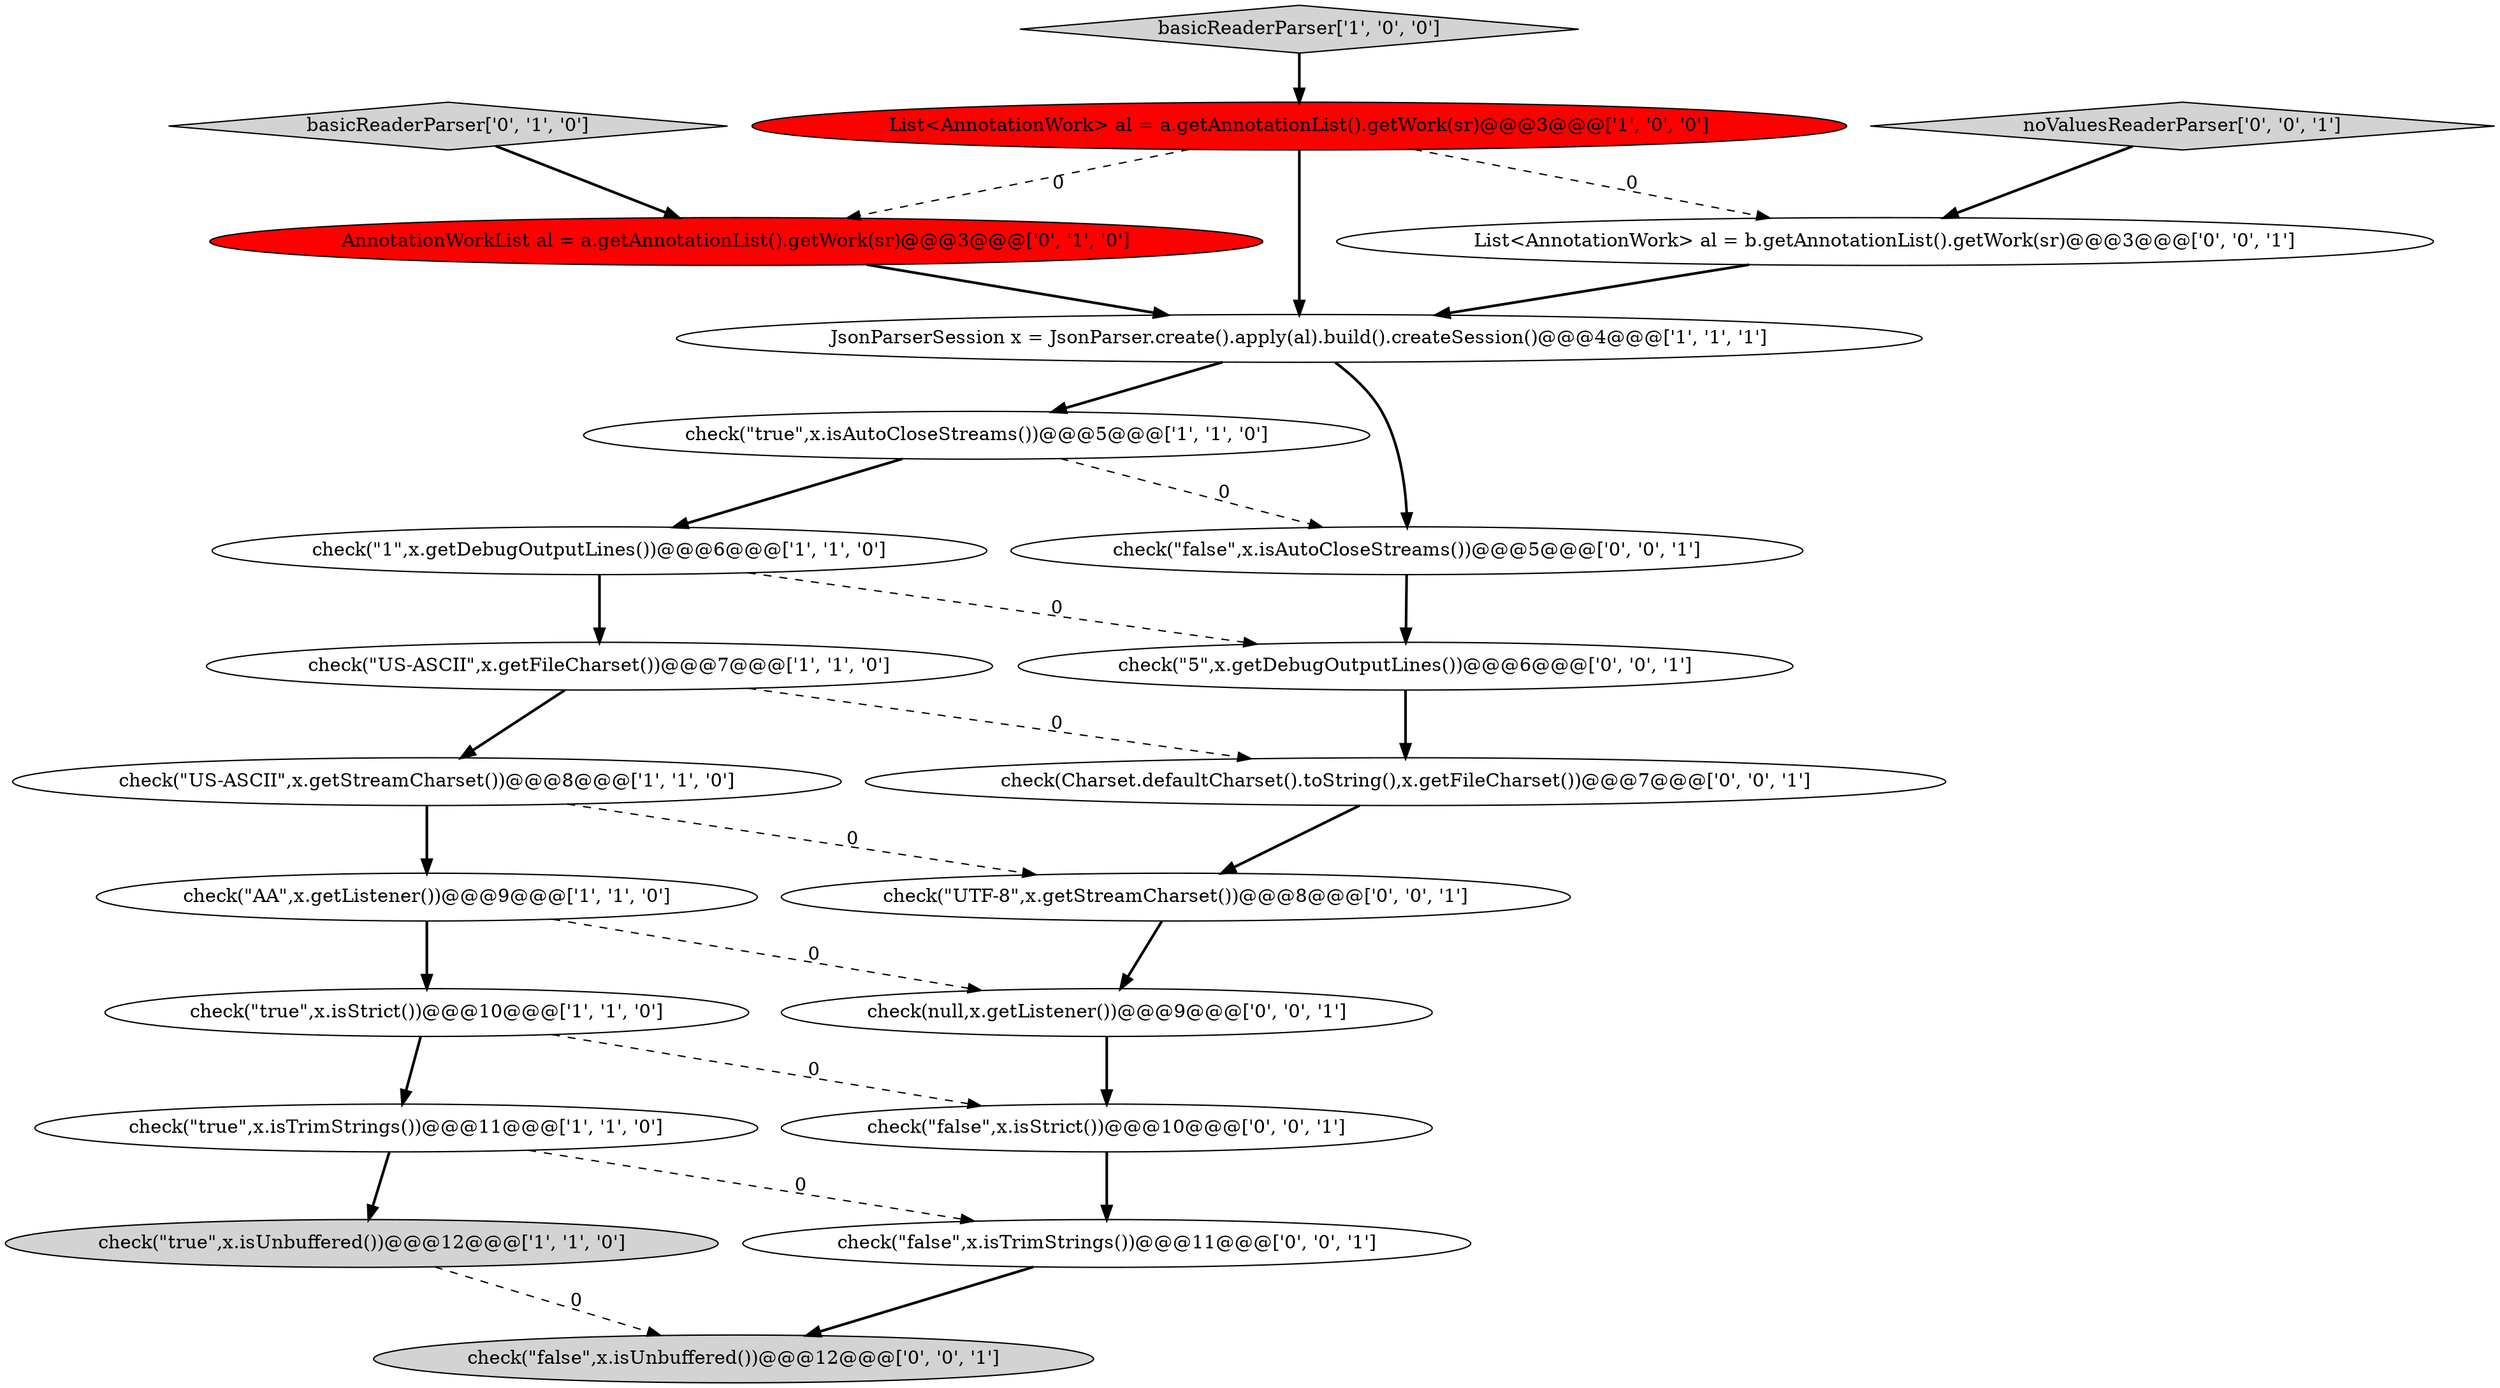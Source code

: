 digraph {
11 [style = filled, label = "AnnotationWorkList al = a.getAnnotationList().getWork(sr)@@@3@@@['0', '1', '0']", fillcolor = red, shape = ellipse image = "AAA1AAABBB2BBB"];
2 [style = filled, label = "check(\"true\",x.isUnbuffered())@@@12@@@['1', '1', '0']", fillcolor = lightgray, shape = ellipse image = "AAA0AAABBB1BBB"];
9 [style = filled, label = "check(\"1\",x.getDebugOutputLines())@@@6@@@['1', '1', '0']", fillcolor = white, shape = ellipse image = "AAA0AAABBB1BBB"];
19 [style = filled, label = "List<AnnotationWork> al = b.getAnnotationList().getWork(sr)@@@3@@@['0', '0', '1']", fillcolor = white, shape = ellipse image = "AAA0AAABBB3BBB"];
18 [style = filled, label = "check(Charset.defaultCharset().toString(),x.getFileCharset())@@@7@@@['0', '0', '1']", fillcolor = white, shape = ellipse image = "AAA0AAABBB3BBB"];
10 [style = filled, label = "check(\"US-ASCII\",x.getStreamCharset())@@@8@@@['1', '1', '0']", fillcolor = white, shape = ellipse image = "AAA0AAABBB1BBB"];
17 [style = filled, label = "check(\"false\",x.isTrimStrings())@@@11@@@['0', '0', '1']", fillcolor = white, shape = ellipse image = "AAA0AAABBB3BBB"];
6 [style = filled, label = "check(\"true\",x.isTrimStrings())@@@11@@@['1', '1', '0']", fillcolor = white, shape = ellipse image = "AAA0AAABBB1BBB"];
8 [style = filled, label = "basicReaderParser['1', '0', '0']", fillcolor = lightgray, shape = diamond image = "AAA0AAABBB1BBB"];
12 [style = filled, label = "basicReaderParser['0', '1', '0']", fillcolor = lightgray, shape = diamond image = "AAA0AAABBB2BBB"];
1 [style = filled, label = "check(\"true\",x.isStrict())@@@10@@@['1', '1', '0']", fillcolor = white, shape = ellipse image = "AAA0AAABBB1BBB"];
16 [style = filled, label = "check(\"false\",x.isStrict())@@@10@@@['0', '0', '1']", fillcolor = white, shape = ellipse image = "AAA0AAABBB3BBB"];
22 [style = filled, label = "noValuesReaderParser['0', '0', '1']", fillcolor = lightgray, shape = diamond image = "AAA0AAABBB3BBB"];
7 [style = filled, label = "check(\"true\",x.isAutoCloseStreams())@@@5@@@['1', '1', '0']", fillcolor = white, shape = ellipse image = "AAA0AAABBB1BBB"];
0 [style = filled, label = "JsonParserSession x = JsonParser.create().apply(al).build().createSession()@@@4@@@['1', '1', '1']", fillcolor = white, shape = ellipse image = "AAA0AAABBB1BBB"];
3 [style = filled, label = "List<AnnotationWork> al = a.getAnnotationList().getWork(sr)@@@3@@@['1', '0', '0']", fillcolor = red, shape = ellipse image = "AAA1AAABBB1BBB"];
13 [style = filled, label = "check(\"false\",x.isAutoCloseStreams())@@@5@@@['0', '0', '1']", fillcolor = white, shape = ellipse image = "AAA0AAABBB3BBB"];
5 [style = filled, label = "check(\"AA\",x.getListener())@@@9@@@['1', '1', '0']", fillcolor = white, shape = ellipse image = "AAA0AAABBB1BBB"];
15 [style = filled, label = "check(\"false\",x.isUnbuffered())@@@12@@@['0', '0', '1']", fillcolor = lightgray, shape = ellipse image = "AAA0AAABBB3BBB"];
21 [style = filled, label = "check(null,x.getListener())@@@9@@@['0', '0', '1']", fillcolor = white, shape = ellipse image = "AAA0AAABBB3BBB"];
4 [style = filled, label = "check(\"US-ASCII\",x.getFileCharset())@@@7@@@['1', '1', '0']", fillcolor = white, shape = ellipse image = "AAA0AAABBB1BBB"];
20 [style = filled, label = "check(\"5\",x.getDebugOutputLines())@@@6@@@['0', '0', '1']", fillcolor = white, shape = ellipse image = "AAA0AAABBB3BBB"];
14 [style = filled, label = "check(\"UTF-8\",x.getStreamCharset())@@@8@@@['0', '0', '1']", fillcolor = white, shape = ellipse image = "AAA0AAABBB3BBB"];
9->20 [style = dashed, label="0"];
4->10 [style = bold, label=""];
4->18 [style = dashed, label="0"];
0->13 [style = bold, label=""];
22->19 [style = bold, label=""];
9->4 [style = bold, label=""];
8->3 [style = bold, label=""];
12->11 [style = bold, label=""];
6->17 [style = dashed, label="0"];
16->17 [style = bold, label=""];
3->0 [style = bold, label=""];
19->0 [style = bold, label=""];
0->7 [style = bold, label=""];
6->2 [style = bold, label=""];
3->19 [style = dashed, label="0"];
2->15 [style = dashed, label="0"];
7->9 [style = bold, label=""];
20->18 [style = bold, label=""];
5->1 [style = bold, label=""];
11->0 [style = bold, label=""];
1->6 [style = bold, label=""];
10->5 [style = bold, label=""];
1->16 [style = dashed, label="0"];
17->15 [style = bold, label=""];
7->13 [style = dashed, label="0"];
21->16 [style = bold, label=""];
5->21 [style = dashed, label="0"];
18->14 [style = bold, label=""];
10->14 [style = dashed, label="0"];
14->21 [style = bold, label=""];
3->11 [style = dashed, label="0"];
13->20 [style = bold, label=""];
}
